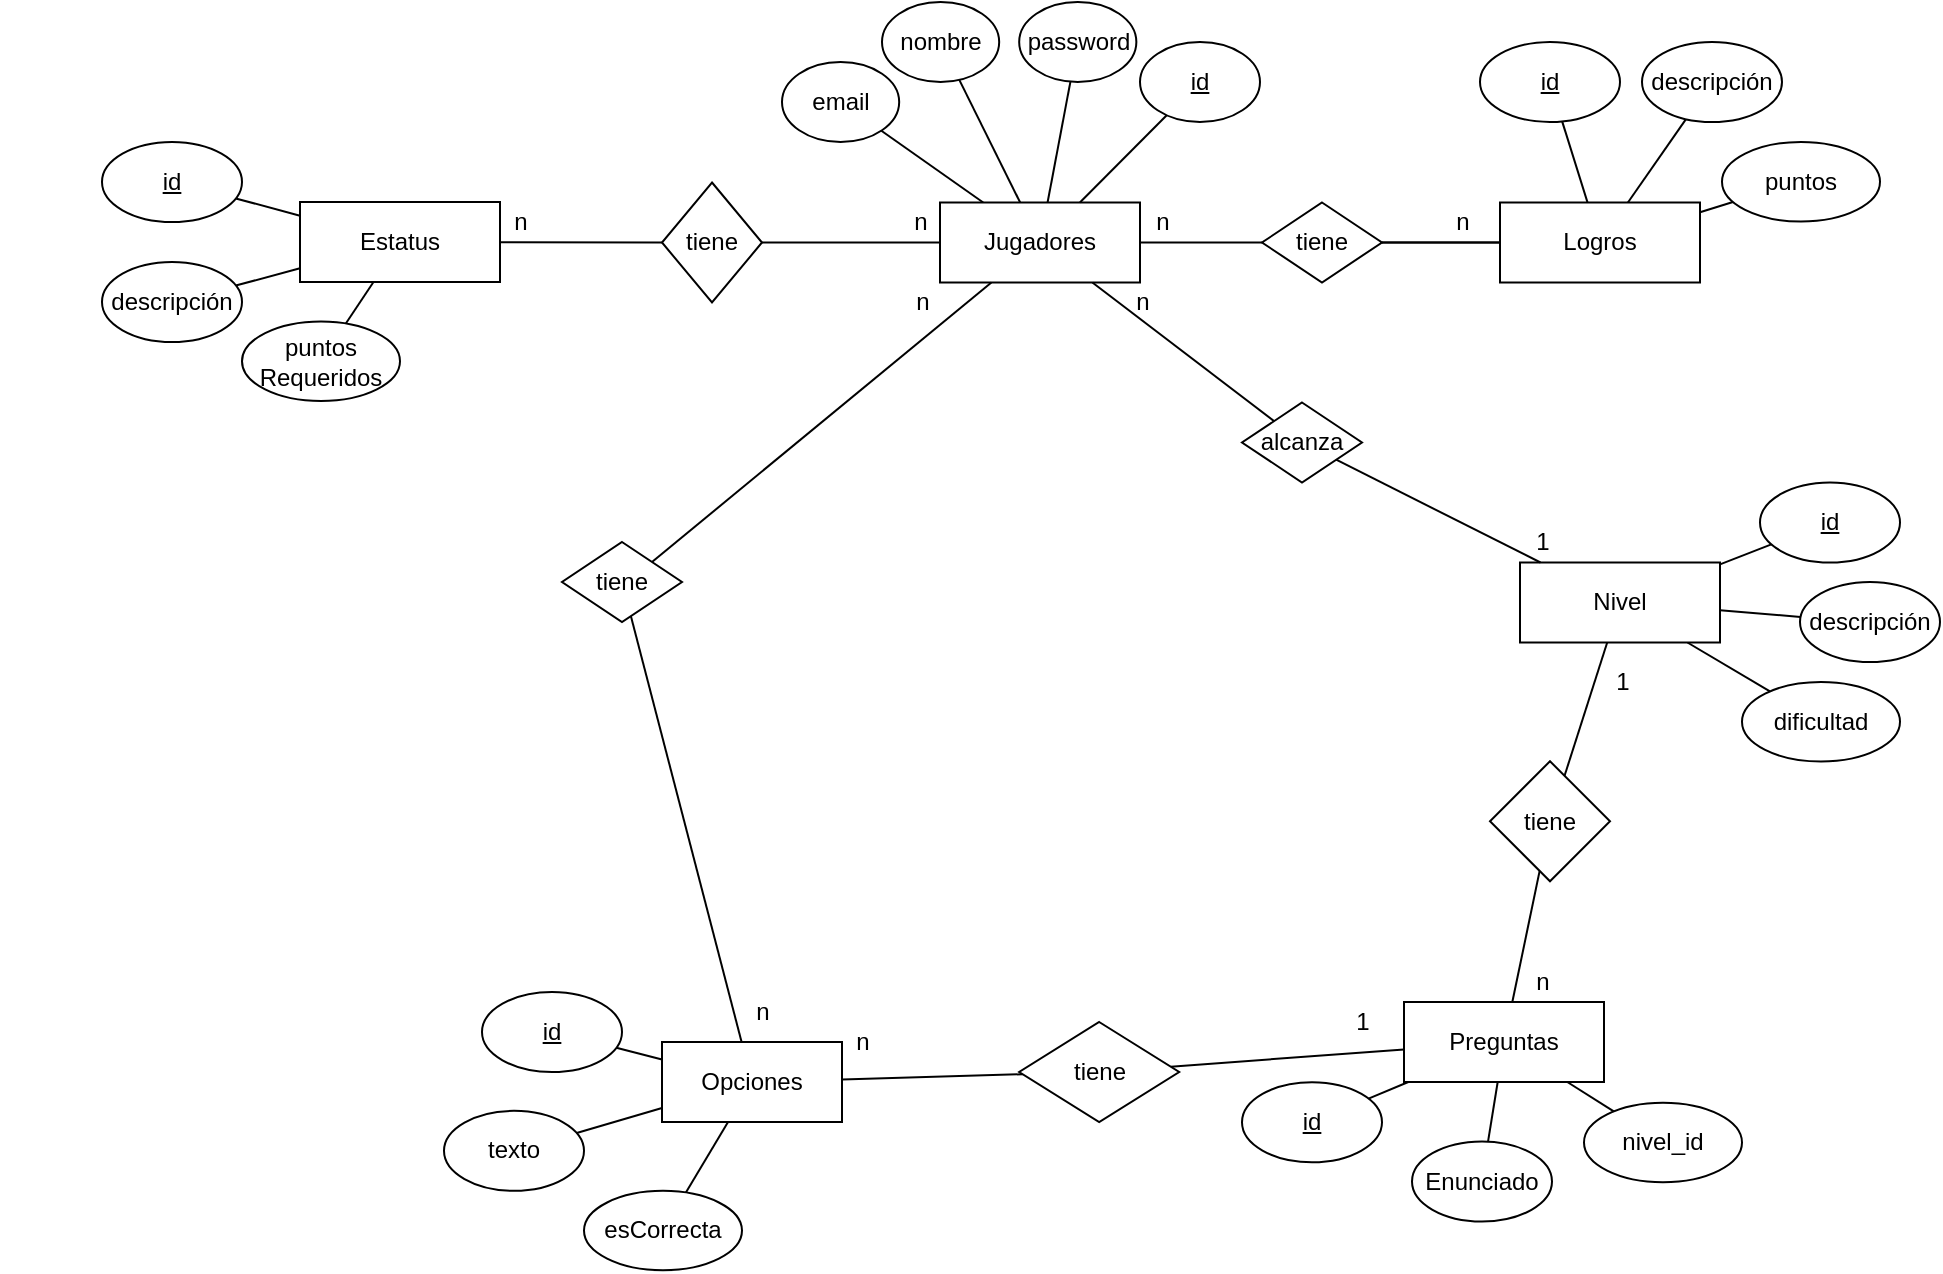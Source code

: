 <mxfile version="13.9.9" type="device"><diagram id="C5RBs43oDa-KdzZeNtuy" name="Page-1"><mxGraphModel dx="3511" dy="844" grid="1" gridSize="10" guides="1" tooltips="1" connect="1" arrows="1" fold="1" page="1" pageScale="1" pageWidth="827" pageHeight="1169" math="0" shadow="0"><root><mxCell id="WIyWlLk6GJQsqaUBKTNV-0"/><mxCell id="WIyWlLk6GJQsqaUBKTNV-1" parent="WIyWlLk6GJQsqaUBKTNV-0"/><mxCell id="W-6E0SXFBNYOhpMeOPHd-2" style="rounded=0;orthogonalLoop=1;jettySize=auto;html=1;endArrow=none;endFill=0;" parent="WIyWlLk6GJQsqaUBKTNV-1" source="W-6E0SXFBNYOhpMeOPHd-3" target="W-6E0SXFBNYOhpMeOPHd-6" edge="1"><mxGeometry relative="1" as="geometry"><mxPoint x="-1435.335" y="133.5" as="targetPoint"/></mxGeometry></mxCell><mxCell id="W-6E0SXFBNYOhpMeOPHd-3" value="nombre" style="ellipse;whiteSpace=wrap;html=1;" parent="WIyWlLk6GJQsqaUBKTNV-1" vertex="1"><mxGeometry x="-1540.0" y="50" width="58.59" height="40" as="geometry"/></mxCell><mxCell id="W-6E0SXFBNYOhpMeOPHd-4" style="rounded=0;orthogonalLoop=1;jettySize=auto;html=1;endArrow=none;endFill=0;" parent="WIyWlLk6GJQsqaUBKTNV-1" source="wfwgczz4JzSeRgHJ3Wqv-1" target="W-6E0SXFBNYOhpMeOPHd-6" edge="1"><mxGeometry relative="1" as="geometry"><mxPoint x="-1521.67" y="152.5" as="targetPoint"/><mxPoint x="-1550.683" y="126.718" as="sourcePoint"/></mxGeometry></mxCell><mxCell id="wfwgczz4JzSeRgHJ3Wqv-3" style="rounded=0;orthogonalLoop=1;jettySize=auto;html=1;endArrow=none;endFill=0;" edge="1" parent="WIyWlLk6GJQsqaUBKTNV-1" source="W-6E0SXFBNYOhpMeOPHd-6" target="wfwgczz4JzSeRgHJ3Wqv-2"><mxGeometry relative="1" as="geometry"/></mxCell><mxCell id="W-6E0SXFBNYOhpMeOPHd-6" value="Jugadores" style="whiteSpace=wrap;html=1;" parent="WIyWlLk6GJQsqaUBKTNV-1" vertex="1"><mxGeometry x="-1511" y="150.25" width="100" height="40" as="geometry"/></mxCell><mxCell id="W-6E0SXFBNYOhpMeOPHd-7" style="edgeStyle=none;rounded=0;orthogonalLoop=1;jettySize=auto;html=1;endArrow=none;endFill=0;" parent="WIyWlLk6GJQsqaUBKTNV-1" source="W-6E0SXFBNYOhpMeOPHd-8" target="W-6E0SXFBNYOhpMeOPHd-6" edge="1"><mxGeometry relative="1" as="geometry"><mxPoint x="-1406.231" y="133.5" as="targetPoint"/></mxGeometry></mxCell><mxCell id="W-6E0SXFBNYOhpMeOPHd-8" value="&lt;u&gt;id&lt;/u&gt;" style="ellipse;whiteSpace=wrap;html=1;" parent="WIyWlLk6GJQsqaUBKTNV-1" vertex="1"><mxGeometry x="-1411" y="70" width="60" height="40" as="geometry"/></mxCell><mxCell id="W-6E0SXFBNYOhpMeOPHd-13" style="rounded=0;orthogonalLoop=1;jettySize=auto;html=1;endArrow=none;endFill=0;" parent="WIyWlLk6GJQsqaUBKTNV-1" source="W-6E0SXFBNYOhpMeOPHd-14" target="W-6E0SXFBNYOhpMeOPHd-17" edge="1"><mxGeometry relative="1" as="geometry"><mxPoint x="-1224.17" y="140" as="targetPoint"/></mxGeometry></mxCell><mxCell id="W-6E0SXFBNYOhpMeOPHd-14" value="descripción" style="ellipse;whiteSpace=wrap;html=1;" parent="WIyWlLk6GJQsqaUBKTNV-1" vertex="1"><mxGeometry x="-1160" y="70" width="70" height="40" as="geometry"/></mxCell><mxCell id="W-6E0SXFBNYOhpMeOPHd-15" style="rounded=0;orthogonalLoop=1;jettySize=auto;html=1;endArrow=none;endFill=0;" parent="WIyWlLk6GJQsqaUBKTNV-1" source="W-6E0SXFBNYOhpMeOPHd-16" target="W-6E0SXFBNYOhpMeOPHd-17" edge="1"><mxGeometry relative="1" as="geometry"><mxPoint x="-1241.67" y="152.5" as="targetPoint"/></mxGeometry></mxCell><mxCell id="W-6E0SXFBNYOhpMeOPHd-16" value="puntos" style="ellipse;whiteSpace=wrap;html=1;" parent="WIyWlLk6GJQsqaUBKTNV-1" vertex="1"><mxGeometry x="-1120" y="120" width="79" height="39.75" as="geometry"/></mxCell><mxCell id="W-6E0SXFBNYOhpMeOPHd-66" value="" style="edgeStyle=none;rounded=0;orthogonalLoop=1;jettySize=auto;html=1;startArrow=none;startFill=0;endArrow=none;endFill=0;" parent="WIyWlLk6GJQsqaUBKTNV-1" source="W-6E0SXFBNYOhpMeOPHd-17" target="W-6E0SXFBNYOhpMeOPHd-62" edge="1"><mxGeometry relative="1" as="geometry"/></mxCell><mxCell id="W-6E0SXFBNYOhpMeOPHd-17" value="Logros" style="whiteSpace=wrap;html=1;" parent="WIyWlLk6GJQsqaUBKTNV-1" vertex="1"><mxGeometry x="-1231" y="150.25" width="100" height="40" as="geometry"/></mxCell><mxCell id="W-6E0SXFBNYOhpMeOPHd-18" style="edgeStyle=none;rounded=0;orthogonalLoop=1;jettySize=auto;html=1;endArrow=none;endFill=0;" parent="WIyWlLk6GJQsqaUBKTNV-1" source="W-6E0SXFBNYOhpMeOPHd-19" target="W-6E0SXFBNYOhpMeOPHd-17" edge="1"><mxGeometry relative="1" as="geometry"/></mxCell><mxCell id="W-6E0SXFBNYOhpMeOPHd-19" value="&lt;u&gt;id&lt;/u&gt;" style="ellipse;whiteSpace=wrap;html=1;" parent="WIyWlLk6GJQsqaUBKTNV-1" vertex="1"><mxGeometry x="-1241" y="70" width="70" height="40" as="geometry"/></mxCell><mxCell id="W-6E0SXFBNYOhpMeOPHd-24" style="rounded=0;orthogonalLoop=1;jettySize=auto;html=1;endArrow=none;endFill=0;" parent="WIyWlLk6GJQsqaUBKTNV-1" source="W-6E0SXFBNYOhpMeOPHd-25" target="W-6E0SXFBNYOhpMeOPHd-28" edge="1"><mxGeometry relative="1" as="geometry"><mxPoint x="-1214.17" y="320" as="targetPoint"/></mxGeometry></mxCell><mxCell id="W-6E0SXFBNYOhpMeOPHd-25" value="descripción" style="ellipse;whiteSpace=wrap;html=1;" parent="WIyWlLk6GJQsqaUBKTNV-1" vertex="1"><mxGeometry x="-1081" y="340" width="70" height="40" as="geometry"/></mxCell><mxCell id="W-6E0SXFBNYOhpMeOPHd-26" style="rounded=0;orthogonalLoop=1;jettySize=auto;html=1;endArrow=none;endFill=0;" parent="WIyWlLk6GJQsqaUBKTNV-1" source="W-6E0SXFBNYOhpMeOPHd-27" target="W-6E0SXFBNYOhpMeOPHd-28" edge="1"><mxGeometry relative="1" as="geometry"><mxPoint x="-1231.67" y="332.5" as="targetPoint"/></mxGeometry></mxCell><mxCell id="W-6E0SXFBNYOhpMeOPHd-27" value="dificultad" style="ellipse;whiteSpace=wrap;html=1;" parent="WIyWlLk6GJQsqaUBKTNV-1" vertex="1"><mxGeometry x="-1110" y="390" width="79" height="39.75" as="geometry"/></mxCell><mxCell id="W-6E0SXFBNYOhpMeOPHd-28" value="Nivel" style="whiteSpace=wrap;html=1;" parent="WIyWlLk6GJQsqaUBKTNV-1" vertex="1"><mxGeometry x="-1221" y="330.25" width="100" height="40" as="geometry"/></mxCell><mxCell id="W-6E0SXFBNYOhpMeOPHd-29" style="edgeStyle=none;rounded=0;orthogonalLoop=1;jettySize=auto;html=1;endArrow=none;endFill=0;" parent="WIyWlLk6GJQsqaUBKTNV-1" source="W-6E0SXFBNYOhpMeOPHd-30" target="W-6E0SXFBNYOhpMeOPHd-28" edge="1"><mxGeometry relative="1" as="geometry"/></mxCell><mxCell id="W-6E0SXFBNYOhpMeOPHd-30" value="&lt;u&gt;id&lt;/u&gt;" style="ellipse;whiteSpace=wrap;html=1;" parent="WIyWlLk6GJQsqaUBKTNV-1" vertex="1"><mxGeometry x="-1101" y="290.25" width="70" height="40" as="geometry"/></mxCell><mxCell id="W-6E0SXFBNYOhpMeOPHd-31" style="rounded=0;orthogonalLoop=1;jettySize=auto;html=1;endArrow=none;endFill=0;" parent="WIyWlLk6GJQsqaUBKTNV-1" source="W-6E0SXFBNYOhpMeOPHd-32" target="W-6E0SXFBNYOhpMeOPHd-35" edge="1"><mxGeometry relative="1" as="geometry"><mxPoint x="-1824.17" y="139.75" as="targetPoint"/></mxGeometry></mxCell><mxCell id="W-6E0SXFBNYOhpMeOPHd-32" value="descripción" style="ellipse;whiteSpace=wrap;html=1;" parent="WIyWlLk6GJQsqaUBKTNV-1" vertex="1"><mxGeometry x="-1930" y="180" width="70" height="40" as="geometry"/></mxCell><mxCell id="W-6E0SXFBNYOhpMeOPHd-33" style="rounded=0;orthogonalLoop=1;jettySize=auto;html=1;endArrow=none;endFill=0;" parent="WIyWlLk6GJQsqaUBKTNV-1" source="W-6E0SXFBNYOhpMeOPHd-34" target="W-6E0SXFBNYOhpMeOPHd-35" edge="1"><mxGeometry relative="1" as="geometry"><mxPoint x="-1841.67" y="152.25" as="targetPoint"/></mxGeometry></mxCell><mxCell id="W-6E0SXFBNYOhpMeOPHd-34" value="puntos&lt;br&gt;Requeridos" style="ellipse;whiteSpace=wrap;html=1;" parent="WIyWlLk6GJQsqaUBKTNV-1" vertex="1"><mxGeometry x="-1860" y="209.75" width="79" height="39.75" as="geometry"/></mxCell><mxCell id="W-6E0SXFBNYOhpMeOPHd-35" value="Estatus" style="whiteSpace=wrap;html=1;" parent="WIyWlLk6GJQsqaUBKTNV-1" vertex="1"><mxGeometry x="-1831" y="150" width="100" height="40" as="geometry"/></mxCell><mxCell id="W-6E0SXFBNYOhpMeOPHd-36" style="edgeStyle=none;rounded=0;orthogonalLoop=1;jettySize=auto;html=1;endArrow=none;endFill=0;" parent="WIyWlLk6GJQsqaUBKTNV-1" source="W-6E0SXFBNYOhpMeOPHd-37" target="W-6E0SXFBNYOhpMeOPHd-35" edge="1"><mxGeometry relative="1" as="geometry"/></mxCell><mxCell id="W-6E0SXFBNYOhpMeOPHd-37" value="&lt;u&gt;id&lt;/u&gt;" style="ellipse;whiteSpace=wrap;html=1;" parent="WIyWlLk6GJQsqaUBKTNV-1" vertex="1"><mxGeometry x="-1930" y="120" width="70" height="40" as="geometry"/></mxCell><mxCell id="W-6E0SXFBNYOhpMeOPHd-51" style="rounded=0;orthogonalLoop=1;jettySize=auto;html=1;endArrow=none;endFill=0;" parent="WIyWlLk6GJQsqaUBKTNV-1" source="W-6E0SXFBNYOhpMeOPHd-52" target="W-6E0SXFBNYOhpMeOPHd-55" edge="1"><mxGeometry relative="1" as="geometry"><mxPoint x="-1272.17" y="539.75" as="targetPoint"/></mxGeometry></mxCell><mxCell id="W-6E0SXFBNYOhpMeOPHd-52" value="Enunciado" style="ellipse;whiteSpace=wrap;html=1;" parent="WIyWlLk6GJQsqaUBKTNV-1" vertex="1"><mxGeometry x="-1275" y="619.75" width="70" height="40" as="geometry"/></mxCell><mxCell id="W-6E0SXFBNYOhpMeOPHd-55" value="Preguntas" style="whiteSpace=wrap;html=1;" parent="WIyWlLk6GJQsqaUBKTNV-1" vertex="1"><mxGeometry x="-1279" y="550" width="100" height="40" as="geometry"/></mxCell><mxCell id="W-6E0SXFBNYOhpMeOPHd-56" style="edgeStyle=none;rounded=0;orthogonalLoop=1;jettySize=auto;html=1;endArrow=none;endFill=0;" parent="WIyWlLk6GJQsqaUBKTNV-1" source="W-6E0SXFBNYOhpMeOPHd-57" target="W-6E0SXFBNYOhpMeOPHd-55" edge="1"><mxGeometry relative="1" as="geometry"/></mxCell><mxCell id="W-6E0SXFBNYOhpMeOPHd-57" value="&lt;u&gt;id&lt;/u&gt;" style="ellipse;whiteSpace=wrap;html=1;" parent="WIyWlLk6GJQsqaUBKTNV-1" vertex="1"><mxGeometry x="-1360" y="590.12" width="70" height="40" as="geometry"/></mxCell><mxCell id="W-6E0SXFBNYOhpMeOPHd-60" style="edgeStyle=none;rounded=0;orthogonalLoop=1;jettySize=auto;html=1;startArrow=none;startFill=0;endArrow=none;endFill=0;" parent="WIyWlLk6GJQsqaUBKTNV-1" source="W-6E0SXFBNYOhpMeOPHd-61" target="W-6E0SXFBNYOhpMeOPHd-55" edge="1"><mxGeometry relative="1" as="geometry"/></mxCell><mxCell id="W-6E0SXFBNYOhpMeOPHd-61" value="nivel_id" style="ellipse;whiteSpace=wrap;html=1;" parent="WIyWlLk6GJQsqaUBKTNV-1" vertex="1"><mxGeometry x="-1189" y="600.37" width="79" height="39.75" as="geometry"/></mxCell><mxCell id="W-6E0SXFBNYOhpMeOPHd-63" style="edgeStyle=none;rounded=0;orthogonalLoop=1;jettySize=auto;html=1;startArrow=none;startFill=0;endArrow=none;endFill=0;" parent="WIyWlLk6GJQsqaUBKTNV-1" source="W-6E0SXFBNYOhpMeOPHd-62" target="W-6E0SXFBNYOhpMeOPHd-6" edge="1"><mxGeometry relative="1" as="geometry"/></mxCell><mxCell id="W-6E0SXFBNYOhpMeOPHd-64" style="edgeStyle=none;rounded=0;orthogonalLoop=1;jettySize=auto;html=1;startArrow=none;startFill=0;endArrow=none;endFill=0;" parent="WIyWlLk6GJQsqaUBKTNV-1" source="W-6E0SXFBNYOhpMeOPHd-62" target="W-6E0SXFBNYOhpMeOPHd-17" edge="1"><mxGeometry relative="1" as="geometry"/></mxCell><mxCell id="W-6E0SXFBNYOhpMeOPHd-62" value="tiene" style="rhombus;whiteSpace=wrap;html=1;" parent="WIyWlLk6GJQsqaUBKTNV-1" vertex="1"><mxGeometry x="-1350" y="150.25" width="60" height="40" as="geometry"/></mxCell><mxCell id="W-6E0SXFBNYOhpMeOPHd-65" value="n" style="text;html=1;align=center;verticalAlign=middle;resizable=0;points=[];autosize=1;" parent="WIyWlLk6GJQsqaUBKTNV-1" vertex="1"><mxGeometry x="-1410" y="150" width="20" height="20" as="geometry"/></mxCell><mxCell id="W-6E0SXFBNYOhpMeOPHd-67" value="n" style="text;html=1;align=center;verticalAlign=middle;resizable=0;points=[];autosize=1;" parent="WIyWlLk6GJQsqaUBKTNV-1" vertex="1"><mxGeometry x="-1260" y="150" width="20" height="20" as="geometry"/></mxCell><mxCell id="W-6E0SXFBNYOhpMeOPHd-69" style="edgeStyle=none;rounded=0;orthogonalLoop=1;jettySize=auto;html=1;startArrow=none;startFill=0;endArrow=none;endFill=0;" parent="WIyWlLk6GJQsqaUBKTNV-1" source="W-6E0SXFBNYOhpMeOPHd-68" target="W-6E0SXFBNYOhpMeOPHd-6" edge="1"><mxGeometry relative="1" as="geometry"/></mxCell><mxCell id="W-6E0SXFBNYOhpMeOPHd-70" style="edgeStyle=none;rounded=0;orthogonalLoop=1;jettySize=auto;html=1;startArrow=none;startFill=0;endArrow=none;endFill=0;" parent="WIyWlLk6GJQsqaUBKTNV-1" source="W-6E0SXFBNYOhpMeOPHd-68" target="W-6E0SXFBNYOhpMeOPHd-28" edge="1"><mxGeometry relative="1" as="geometry"/></mxCell><mxCell id="W-6E0SXFBNYOhpMeOPHd-68" value="alcanza" style="rhombus;whiteSpace=wrap;html=1;" parent="WIyWlLk6GJQsqaUBKTNV-1" vertex="1"><mxGeometry x="-1360" y="250.25" width="60" height="40" as="geometry"/></mxCell><mxCell id="W-6E0SXFBNYOhpMeOPHd-71" value="n" style="text;html=1;align=center;verticalAlign=middle;resizable=0;points=[];autosize=1;" parent="WIyWlLk6GJQsqaUBKTNV-1" vertex="1"><mxGeometry x="-1420" y="190" width="20" height="20" as="geometry"/></mxCell><mxCell id="W-6E0SXFBNYOhpMeOPHd-72" value="1" style="text;html=1;align=center;verticalAlign=middle;resizable=0;points=[];autosize=1;" parent="WIyWlLk6GJQsqaUBKTNV-1" vertex="1"><mxGeometry x="-1220" y="310" width="20" height="20" as="geometry"/></mxCell><mxCell id="W-6E0SXFBNYOhpMeOPHd-75" style="edgeStyle=none;rounded=0;orthogonalLoop=1;jettySize=auto;html=1;startArrow=none;startFill=0;endArrow=none;endFill=0;" parent="WIyWlLk6GJQsqaUBKTNV-1" source="W-6E0SXFBNYOhpMeOPHd-73" target="W-6E0SXFBNYOhpMeOPHd-6" edge="1"><mxGeometry relative="1" as="geometry"/></mxCell><mxCell id="W-6E0SXFBNYOhpMeOPHd-76" style="edgeStyle=none;rounded=0;orthogonalLoop=1;jettySize=auto;html=1;startArrow=none;startFill=0;endArrow=none;endFill=0;" parent="WIyWlLk6GJQsqaUBKTNV-1" source="W-6E0SXFBNYOhpMeOPHd-73" target="W-6E0SXFBNYOhpMeOPHd-35" edge="1"><mxGeometry relative="1" as="geometry"/></mxCell><mxCell id="W-6E0SXFBNYOhpMeOPHd-73" value="tiene" style="rhombus;whiteSpace=wrap;html=1;" parent="WIyWlLk6GJQsqaUBKTNV-1" vertex="1"><mxGeometry x="-1650" y="140.25" width="50" height="60" as="geometry"/></mxCell><mxCell id="W-6E0SXFBNYOhpMeOPHd-77" value="n" style="text;html=1;align=center;verticalAlign=middle;resizable=0;points=[];autosize=1;" parent="WIyWlLk6GJQsqaUBKTNV-1" vertex="1"><mxGeometry x="-1531" y="150.25" width="20" height="20" as="geometry"/></mxCell><mxCell id="W-6E0SXFBNYOhpMeOPHd-78" value="n" style="text;html=1;align=center;verticalAlign=middle;resizable=0;points=[];autosize=1;" parent="WIyWlLk6GJQsqaUBKTNV-1" vertex="1"><mxGeometry x="-1731" y="150" width="20" height="20" as="geometry"/></mxCell><mxCell id="W-6E0SXFBNYOhpMeOPHd-79" style="edgeStyle=none;rounded=0;orthogonalLoop=1;jettySize=auto;html=1;exitX=0.5;exitY=1;exitDx=0;exitDy=0;startArrow=none;startFill=0;endArrow=none;endFill=0;" parent="WIyWlLk6GJQsqaUBKTNV-1" edge="1"><mxGeometry relative="1" as="geometry"><mxPoint x="-1980.5" y="140.25" as="sourcePoint"/><mxPoint x="-1980.5" y="140.25" as="targetPoint"/></mxGeometry></mxCell><mxCell id="W-6E0SXFBNYOhpMeOPHd-83" value="n" style="text;html=1;align=center;verticalAlign=middle;resizable=0;points=[];autosize=1;" parent="WIyWlLk6GJQsqaUBKTNV-1" vertex="1"><mxGeometry x="-1530" y="189.75" width="20" height="20" as="geometry"/></mxCell><mxCell id="W-6E0SXFBNYOhpMeOPHd-87" style="edgeStyle=none;rounded=0;orthogonalLoop=1;jettySize=auto;html=1;startArrow=none;startFill=0;endArrow=none;endFill=0;" parent="WIyWlLk6GJQsqaUBKTNV-1" source="W-6E0SXFBNYOhpMeOPHd-86" target="W-6E0SXFBNYOhpMeOPHd-28" edge="1"><mxGeometry relative="1" as="geometry"/></mxCell><mxCell id="W-6E0SXFBNYOhpMeOPHd-88" style="edgeStyle=none;rounded=0;orthogonalLoop=1;jettySize=auto;html=1;startArrow=none;startFill=0;endArrow=none;endFill=0;" parent="WIyWlLk6GJQsqaUBKTNV-1" source="W-6E0SXFBNYOhpMeOPHd-86" target="W-6E0SXFBNYOhpMeOPHd-55" edge="1"><mxGeometry relative="1" as="geometry"/></mxCell><mxCell id="W-6E0SXFBNYOhpMeOPHd-86" value="tiene" style="rhombus;whiteSpace=wrap;html=1;" parent="WIyWlLk6GJQsqaUBKTNV-1" vertex="1"><mxGeometry x="-1236" y="429.62" width="60" height="60" as="geometry"/></mxCell><mxCell id="W-6E0SXFBNYOhpMeOPHd-89" value="1" style="text;html=1;align=center;verticalAlign=middle;resizable=0;points=[];autosize=1;" parent="WIyWlLk6GJQsqaUBKTNV-1" vertex="1"><mxGeometry x="-1180" y="380" width="20" height="20" as="geometry"/></mxCell><mxCell id="W-6E0SXFBNYOhpMeOPHd-90" value="n" style="text;html=1;align=center;verticalAlign=middle;resizable=0;points=[];autosize=1;" parent="WIyWlLk6GJQsqaUBKTNV-1" vertex="1"><mxGeometry x="-1220" y="530" width="20" height="20" as="geometry"/></mxCell><mxCell id="W-6E0SXFBNYOhpMeOPHd-91" value="Opciones" style="whiteSpace=wrap;html=1;" parent="WIyWlLk6GJQsqaUBKTNV-1" vertex="1"><mxGeometry x="-1650" y="570" width="90" height="40" as="geometry"/></mxCell><mxCell id="W-6E0SXFBNYOhpMeOPHd-92" style="rounded=0;orthogonalLoop=1;jettySize=auto;html=1;endArrow=none;endFill=0;" parent="WIyWlLk6GJQsqaUBKTNV-1" source="W-6E0SXFBNYOhpMeOPHd-93" target="W-6E0SXFBNYOhpMeOPHd-91" edge="1"><mxGeometry relative="1" as="geometry"><mxPoint x="-1663.364" y="615.06" as="targetPoint"/></mxGeometry></mxCell><mxCell id="W-6E0SXFBNYOhpMeOPHd-93" value="texto" style="ellipse;whiteSpace=wrap;html=1;" parent="WIyWlLk6GJQsqaUBKTNV-1" vertex="1"><mxGeometry x="-1759" y="604.43" width="70" height="40" as="geometry"/></mxCell><mxCell id="W-6E0SXFBNYOhpMeOPHd-94" style="rounded=0;orthogonalLoop=1;jettySize=auto;html=1;endArrow=none;endFill=0;startArrow=none;startFill=0;" parent="WIyWlLk6GJQsqaUBKTNV-1" source="W-6E0SXFBNYOhpMeOPHd-95" target="W-6E0SXFBNYOhpMeOPHd-91" edge="1"><mxGeometry relative="1" as="geometry"><mxPoint x="-1645.944" y="615.06" as="targetPoint"/></mxGeometry></mxCell><mxCell id="W-6E0SXFBNYOhpMeOPHd-95" value="esCorrecta" style="ellipse;whiteSpace=wrap;html=1;" parent="WIyWlLk6GJQsqaUBKTNV-1" vertex="1"><mxGeometry x="-1689" y="644.43" width="79" height="39.75" as="geometry"/></mxCell><mxCell id="W-6E0SXFBNYOhpMeOPHd-96" style="edgeStyle=none;rounded=0;orthogonalLoop=1;jettySize=auto;html=1;endArrow=none;endFill=0;" parent="WIyWlLk6GJQsqaUBKTNV-1" source="W-6E0SXFBNYOhpMeOPHd-97" target="W-6E0SXFBNYOhpMeOPHd-91" edge="1"><mxGeometry relative="1" as="geometry"><mxPoint x="-1692.356" y="615.06" as="targetPoint"/></mxGeometry></mxCell><mxCell id="W-6E0SXFBNYOhpMeOPHd-97" value="&lt;u&gt;id&lt;/u&gt;" style="ellipse;whiteSpace=wrap;html=1;" parent="WIyWlLk6GJQsqaUBKTNV-1" vertex="1"><mxGeometry x="-1740" y="545" width="70" height="40" as="geometry"/></mxCell><mxCell id="W-6E0SXFBNYOhpMeOPHd-101" style="edgeStyle=none;rounded=0;orthogonalLoop=1;jettySize=auto;html=1;startArrow=none;startFill=0;endArrow=none;endFill=0;" parent="WIyWlLk6GJQsqaUBKTNV-1" source="W-6E0SXFBNYOhpMeOPHd-100" target="W-6E0SXFBNYOhpMeOPHd-91" edge="1"><mxGeometry relative="1" as="geometry"/></mxCell><mxCell id="W-6E0SXFBNYOhpMeOPHd-102" style="edgeStyle=none;rounded=0;orthogonalLoop=1;jettySize=auto;html=1;startArrow=none;startFill=0;endArrow=none;endFill=0;" parent="WIyWlLk6GJQsqaUBKTNV-1" source="W-6E0SXFBNYOhpMeOPHd-100" target="W-6E0SXFBNYOhpMeOPHd-55" edge="1"><mxGeometry relative="1" as="geometry"/></mxCell><mxCell id="W-6E0SXFBNYOhpMeOPHd-100" value="tiene" style="rhombus;whiteSpace=wrap;html=1;" parent="WIyWlLk6GJQsqaUBKTNV-1" vertex="1"><mxGeometry x="-1471.41" y="560" width="80" height="50" as="geometry"/></mxCell><mxCell id="W-6E0SXFBNYOhpMeOPHd-103" value="n" style="text;html=1;align=center;verticalAlign=middle;resizable=0;points=[];autosize=1;" parent="WIyWlLk6GJQsqaUBKTNV-1" vertex="1"><mxGeometry x="-1560" y="560" width="20" height="20" as="geometry"/></mxCell><mxCell id="W-6E0SXFBNYOhpMeOPHd-104" value="1" style="text;html=1;align=center;verticalAlign=middle;resizable=0;points=[];autosize=1;" parent="WIyWlLk6GJQsqaUBKTNV-1" vertex="1"><mxGeometry x="-1310" y="550" width="20" height="20" as="geometry"/></mxCell><mxCell id="W-6E0SXFBNYOhpMeOPHd-119" style="edgeStyle=none;rounded=0;orthogonalLoop=1;jettySize=auto;html=1;startArrow=none;startFill=0;endArrow=none;endFill=0;exitX=1;exitY=0;exitDx=0;exitDy=0;" parent="WIyWlLk6GJQsqaUBKTNV-1" source="W-6E0SXFBNYOhpMeOPHd-118" target="W-6E0SXFBNYOhpMeOPHd-6" edge="1"><mxGeometry relative="1" as="geometry"><mxPoint x="-1615.987" y="196.009" as="sourcePoint"/></mxGeometry></mxCell><mxCell id="W-6E0SXFBNYOhpMeOPHd-124" style="edgeStyle=none;rounded=0;orthogonalLoop=1;jettySize=auto;html=1;startArrow=none;startFill=0;endArrow=none;endFill=0;" parent="WIyWlLk6GJQsqaUBKTNV-1" source="W-6E0SXFBNYOhpMeOPHd-118" target="W-6E0SXFBNYOhpMeOPHd-91" edge="1"><mxGeometry relative="1" as="geometry"/></mxCell><mxCell id="W-6E0SXFBNYOhpMeOPHd-118" value="tiene" style="rhombus;whiteSpace=wrap;html=1;fillColor=none;" parent="WIyWlLk6GJQsqaUBKTNV-1" vertex="1"><mxGeometry x="-1700" y="320" width="60" height="40" as="geometry"/></mxCell><mxCell id="W-6E0SXFBNYOhpMeOPHd-125" value="n" style="text;html=1;align=center;verticalAlign=middle;resizable=0;points=[];autosize=1;" parent="WIyWlLk6GJQsqaUBKTNV-1" vertex="1"><mxGeometry x="-1610" y="545" width="20" height="20" as="geometry"/></mxCell><mxCell id="wfwgczz4JzSeRgHJ3Wqv-1" value="email" style="ellipse;whiteSpace=wrap;html=1;" vertex="1" parent="WIyWlLk6GJQsqaUBKTNV-1"><mxGeometry x="-1590.0" y="80" width="58.59" height="40" as="geometry"/></mxCell><mxCell id="wfwgczz4JzSeRgHJ3Wqv-2" value="password" style="ellipse;whiteSpace=wrap;html=1;" vertex="1" parent="WIyWlLk6GJQsqaUBKTNV-1"><mxGeometry x="-1471.41" y="50" width="58.59" height="40" as="geometry"/></mxCell></root></mxGraphModel></diagram></mxfile>
